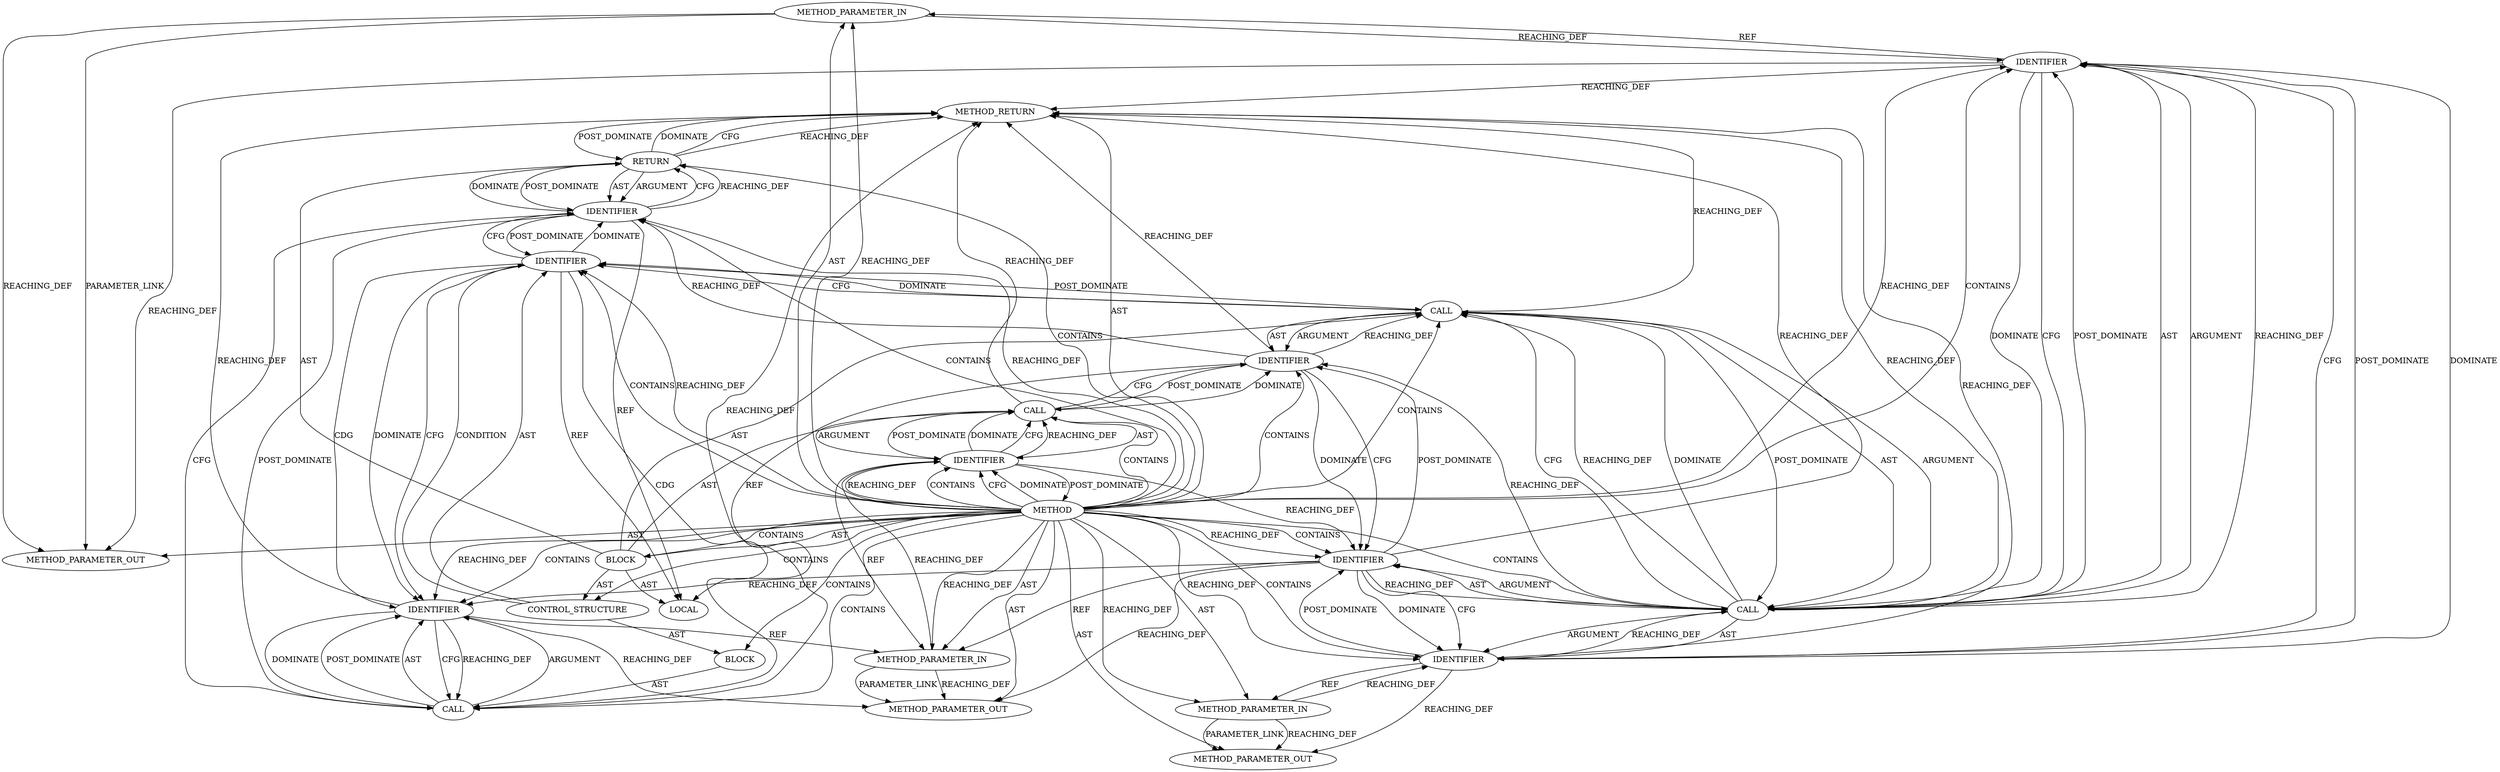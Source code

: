 digraph {
  16044 [label=METHOD_PARAMETER_IN ORDER=3 CODE="bool nonblock" IS_VARIADIC=false COLUMN_NUMBER=10 LINE_NUMBER=1919 TYPE_FULL_NAME="bool" EVALUATION_STRATEGY="BY_VALUE" INDEX=3 NAME="nonblock"]
  16055 [label=CONTROL_STRUCTURE CONTROL_STRUCTURE_TYPE="IF" ORDER=4 PARSER_TYPE_NAME="CASTIfStatement" ARGUMENT_INDEX=-1 CODE="if (err)" COLUMN_NUMBER=2 LINE_NUMBER=1925]
  16056 [label=IDENTIFIER ORDER=1 ARGUMENT_INDEX=-1 CODE="err" COLUMN_NUMBER=6 LINE_NUMBER=1925 TYPE_FULL_NAME="int" NAME="err"]
  16046 [label=LOCAL ORDER=1 CODE="int err" COLUMN_NUMBER=6 LINE_NUMBER=1921 TYPE_FULL_NAME="int" NAME="err"]
  21676 [label=METHOD_PARAMETER_OUT ORDER=2 CODE="struct tls_sw_context_rx *ctx" IS_VARIADIC=false COLUMN_NUMBER=48 LINE_NUMBER=1918 TYPE_FULL_NAME="tls_sw_context_rx*" EVALUATION_STRATEGY="BY_VALUE" INDEX=2 NAME="ctx"]
  16042 [label=METHOD_PARAMETER_IN ORDER=1 CODE="struct sock *sk" IS_VARIADIC=false COLUMN_NUMBER=31 LINE_NUMBER=1918 TYPE_FULL_NAME="sock*" EVALUATION_STRATEGY="BY_VALUE" INDEX=1 NAME="sk"]
  16049 [label=CALL ORDER=3 ARGUMENT_INDEX=-1 CODE="err = tls_rx_reader_acquire(sk, ctx, nonblock)" COLUMN_NUMBER=2 METHOD_FULL_NAME="<operator>.assignment" LINE_NUMBER=1924 TYPE_FULL_NAME="<empty>" DISPATCH_TYPE="STATIC_DISPATCH" SIGNATURE="" NAME="<operator>.assignment"]
  16043 [label=METHOD_PARAMETER_IN ORDER=2 CODE="struct tls_sw_context_rx *ctx" IS_VARIADIC=false COLUMN_NUMBER=48 LINE_NUMBER=1918 TYPE_FULL_NAME="tls_sw_context_rx*" EVALUATION_STRATEGY="BY_VALUE" INDEX=2 NAME="ctx"]
  16061 [label=IDENTIFIER ORDER=1 ARGUMENT_INDEX=-1 CODE="err" COLUMN_NUMBER=9 LINE_NUMBER=1927 TYPE_FULL_NAME="int" NAME="err"]
  21677 [label=METHOD_PARAMETER_OUT ORDER=3 CODE="bool nonblock" IS_VARIADIC=false COLUMN_NUMBER=10 LINE_NUMBER=1919 TYPE_FULL_NAME="bool" EVALUATION_STRATEGY="BY_VALUE" INDEX=3 NAME="nonblock"]
  16052 [label=IDENTIFIER ORDER=1 ARGUMENT_INDEX=1 CODE="sk" COLUMN_NUMBER=30 LINE_NUMBER=1924 TYPE_FULL_NAME="sock*" NAME="sk"]
  16045 [label=BLOCK ORDER=4 ARGUMENT_INDEX=-1 CODE="{
	int err;

	lock_sock(sk);
	err = tls_rx_reader_acquire(sk, ctx, nonblock);
	if (err)
		release_sock(sk);
	return err;
}" COLUMN_NUMBER=1 LINE_NUMBER=1920 TYPE_FULL_NAME="void"]
  16048 [label=IDENTIFIER ORDER=1 ARGUMENT_INDEX=1 CODE="sk" COLUMN_NUMBER=12 LINE_NUMBER=1923 TYPE_FULL_NAME="sock*" NAME="sk"]
  16051 [label=CALL ORDER=2 ARGUMENT_INDEX=2 CODE="tls_rx_reader_acquire(sk, ctx, nonblock)" COLUMN_NUMBER=8 METHOD_FULL_NAME="tls_rx_reader_acquire" LINE_NUMBER=1924 TYPE_FULL_NAME="<empty>" DISPATCH_TYPE="STATIC_DISPATCH" SIGNATURE="" NAME="tls_rx_reader_acquire"]
  16047 [label=CALL ORDER=2 ARGUMENT_INDEX=-1 CODE="lock_sock(sk)" COLUMN_NUMBER=2 METHOD_FULL_NAME="lock_sock" LINE_NUMBER=1923 TYPE_FULL_NAME="<empty>" DISPATCH_TYPE="STATIC_DISPATCH" SIGNATURE="" NAME="lock_sock"]
  16053 [label=IDENTIFIER ORDER=2 ARGUMENT_INDEX=2 CODE="ctx" COLUMN_NUMBER=34 LINE_NUMBER=1924 TYPE_FULL_NAME="tls_sw_context_rx*" NAME="ctx"]
  16059 [label=IDENTIFIER ORDER=1 ARGUMENT_INDEX=1 CODE="sk" COLUMN_NUMBER=16 LINE_NUMBER=1926 TYPE_FULL_NAME="sock*" NAME="sk"]
  16050 [label=IDENTIFIER ORDER=1 ARGUMENT_INDEX=1 CODE="err" COLUMN_NUMBER=2 LINE_NUMBER=1924 TYPE_FULL_NAME="int" NAME="err"]
  16058 [label=CALL ORDER=1 ARGUMENT_INDEX=1 CODE="release_sock(sk)" COLUMN_NUMBER=3 METHOD_FULL_NAME="release_sock" LINE_NUMBER=1926 TYPE_FULL_NAME="<empty>" DISPATCH_TYPE="STATIC_DISPATCH" SIGNATURE="" NAME="release_sock"]
  16060 [label=RETURN ORDER=5 ARGUMENT_INDEX=-1 CODE="return err;" COLUMN_NUMBER=2 LINE_NUMBER=1927]
  16057 [label=BLOCK ORDER=2 ARGUMENT_INDEX=-1 CODE="<empty>" COLUMN_NUMBER=3 LINE_NUMBER=1926 TYPE_FULL_NAME="void"]
  21675 [label=METHOD_PARAMETER_OUT ORDER=1 CODE="struct sock *sk" IS_VARIADIC=false COLUMN_NUMBER=31 LINE_NUMBER=1918 TYPE_FULL_NAME="sock*" EVALUATION_STRATEGY="BY_VALUE" INDEX=1 NAME="sk"]
  16054 [label=IDENTIFIER ORDER=3 ARGUMENT_INDEX=3 CODE="nonblock" COLUMN_NUMBER=39 LINE_NUMBER=1924 TYPE_FULL_NAME="bool" NAME="nonblock"]
  16062 [label=METHOD_RETURN ORDER=5 CODE="RET" COLUMN_NUMBER=1 LINE_NUMBER=1918 TYPE_FULL_NAME="int" EVALUATION_STRATEGY="BY_VALUE"]
  16041 [label=METHOD COLUMN_NUMBER=1 LINE_NUMBER=1918 COLUMN_NUMBER_END=1 IS_EXTERNAL=false SIGNATURE="int tls_rx_reader_lock (sock*,tls_sw_context_rx*,bool)" NAME="tls_rx_reader_lock" AST_PARENT_TYPE="TYPE_DECL" AST_PARENT_FULL_NAME="tls_sw.c:<global>" ORDER=43 CODE="static int tls_rx_reader_lock(struct sock *sk, struct tls_sw_context_rx *ctx,
			      bool nonblock)
{
	int err;

	lock_sock(sk);
	err = tls_rx_reader_acquire(sk, ctx, nonblock);
	if (err)
		release_sock(sk);
	return err;
}" FULL_NAME="tls_rx_reader_lock" LINE_NUMBER_END=1928 FILENAME="tls_sw.c"]
  16054 -> 16051 [label=CFG ]
  16055 -> 16057 [label=AST ]
  16045 -> 16060 [label=AST ]
  16041 -> 16059 [label=REACHING_DEF VARIABLE=""]
  16041 -> 16062 [label=AST ]
  16041 -> 16050 [label=CONTAINS ]
  16041 -> 16059 [label=CONTAINS ]
  16047 -> 16062 [label=REACHING_DEF VARIABLE="lock_sock(sk)"]
  16041 -> 16047 [label=CONTAINS ]
  16047 -> 16048 [label=AST ]
  16041 -> 16048 [label=REACHING_DEF VARIABLE=""]
  16059 -> 16042 [label=REF ]
  16041 -> 16056 [label=CONTAINS ]
  16056 -> 16058 [label=CDG ]
  16058 -> 16059 [label=AST ]
  16051 -> 16054 [label=POST_DOMINATE ]
  16056 -> 16046 [label=REF ]
  16053 -> 16062 [label=REACHING_DEF VARIABLE="ctx"]
  16060 -> 16062 [label=DOMINATE ]
  16050 -> 16049 [label=REACHING_DEF VARIABLE="err"]
  16041 -> 16045 [label=CONTAINS ]
  16049 -> 16051 [label=POST_DOMINATE ]
  16045 -> 16047 [label=AST ]
  16052 -> 16059 [label=REACHING_DEF VARIABLE="sk"]
  16053 -> 16052 [label=POST_DOMINATE ]
  16045 -> 16055 [label=AST ]
  16061 -> 16060 [label=CFG ]
  16061 -> 16058 [label=POST_DOMINATE ]
  16041 -> 16060 [label=CONTAINS ]
  16052 -> 21675 [label=REACHING_DEF VARIABLE="sk"]
  16053 -> 16054 [label=DOMINATE ]
  16051 -> 16054 [label=AST ]
  16058 -> 16059 [label=ARGUMENT ]
  16052 -> 16050 [label=POST_DOMINATE ]
  16052 -> 16053 [label=DOMINATE ]
  16041 -> 16043 [label=REACHING_DEF VARIABLE=""]
  16056 -> 16059 [label=CFG ]
  16054 -> 21677 [label=REACHING_DEF VARIABLE="nonblock"]
  16060 -> 16061 [label=POST_DOMINATE ]
  16044 -> 21677 [label=REACHING_DEF VARIABLE="nonblock"]
  16051 -> 16053 [label=AST ]
  16047 -> 16048 [label=ARGUMENT ]
  16059 -> 16058 [label=CFG ]
  16041 -> 16043 [label=AST ]
  16049 -> 16051 [label=AST ]
  16048 -> 16047 [label=DOMINATE ]
  16044 -> 16054 [label=REACHING_DEF VARIABLE="nonblock"]
  16041 -> 16048 [label=CONTAINS ]
  16049 -> 16051 [label=ARGUMENT ]
  16050 -> 16061 [label=REACHING_DEF VARIABLE="err"]
  16053 -> 16054 [label=CFG ]
  16042 -> 21675 [label=REACHING_DEF VARIABLE="sk"]
  16041 -> 16042 [label=AST ]
  16062 -> 16060 [label=POST_DOMINATE ]
  16058 -> 16061 [label=CFG ]
  16048 -> 16047 [label=CFG ]
  16049 -> 16050 [label=AST ]
  16059 -> 21675 [label=REACHING_DEF VARIABLE="sk"]
  16050 -> 16047 [label=POST_DOMINATE ]
  16055 -> 16056 [label=CONDITION ]
  16059 -> 16058 [label=REACHING_DEF VARIABLE="sk"]
  16054 -> 16062 [label=REACHING_DEF VARIABLE="nonblock"]
  16045 -> 16049 [label=AST ]
  16050 -> 16062 [label=REACHING_DEF VARIABLE="err"]
  16058 -> 16062 [label=REACHING_DEF VARIABLE="release_sock(sk)"]
  16060 -> 16061 [label=AST ]
  16041 -> 16058 [label=CONTAINS ]
  16053 -> 16043 [label=REF ]
  16047 -> 16050 [label=CFG ]
  16049 -> 16050 [label=ARGUMENT ]
  16050 -> 16052 [label=DOMINATE ]
  16041 -> 16052 [label=CONTAINS ]
  16054 -> 16051 [label=REACHING_DEF VARIABLE="nonblock"]
  16041 -> 16061 [label=CONTAINS ]
  16042 -> 21675 [label=PARAMETER_LINK ]
  16041 -> 16055 [label=CONTAINS ]
  16051 -> 16053 [label=ARGUMENT ]
  16041 -> 16044 [label=REACHING_DEF VARIABLE=""]
  16060 -> 16061 [label=ARGUMENT ]
  16058 -> 16059 [label=POST_DOMINATE ]
  16041 -> 16053 [label=REACHING_DEF VARIABLE=""]
  16061 -> 16056 [label=POST_DOMINATE ]
  16041 -> 16045 [label=AST ]
  16049 -> 16062 [label=REACHING_DEF VARIABLE="err = tls_rx_reader_acquire(sk, ctx, nonblock)"]
  16041 -> 21675 [label=AST ]
  16041 -> 16054 [label=REACHING_DEF VARIABLE=""]
  16061 -> 16060 [label=REACHING_DEF VARIABLE="err"]
  16041 -> 16054 [label=CONTAINS ]
  16060 -> 16062 [label=CFG ]
  16051 -> 16052 [label=AST ]
  16054 -> 16044 [label=REF ]
  16061 -> 16046 [label=REF ]
  16059 -> 16058 [label=DOMINATE ]
  16051 -> 16050 [label=REACHING_DEF VARIABLE="tls_rx_reader_acquire(sk, ctx, nonblock)"]
  16051 -> 16062 [label=REACHING_DEF VARIABLE="tls_rx_reader_acquire(sk, ctx, nonblock)"]
  16056 -> 16061 [label=DOMINATE ]
  16059 -> 16062 [label=REACHING_DEF VARIABLE="sk"]
  16056 -> 16059 [label=CDG ]
  16048 -> 16052 [label=REACHING_DEF VARIABLE="sk"]
  16053 -> 16051 [label=REACHING_DEF VARIABLE="ctx"]
  16042 -> 16048 [label=REACHING_DEF VARIABLE="sk"]
  16052 -> 16042 [label=REF ]
  16044 -> 21677 [label=PARAMETER_LINK ]
  16041 -> 16057 [label=CONTAINS ]
  16041 -> 16048 [label=CFG ]
  16050 -> 16046 [label=REF ]
  16041 -> 16061 [label=REACHING_DEF VARIABLE=""]
  16053 -> 21676 [label=REACHING_DEF VARIABLE="ctx"]
  16041 -> 16044 [label=AST ]
  16050 -> 16052 [label=CFG ]
  16041 -> 16049 [label=CONTAINS ]
  16047 -> 16048 [label=POST_DOMINATE ]
  16056 -> 16049 [label=POST_DOMINATE ]
  16045 -> 16046 [label=AST ]
  16051 -> 16052 [label=ARGUMENT ]
  16043 -> 16053 [label=REACHING_DEF VARIABLE="ctx"]
  16048 -> 16042 [label=REF ]
  16041 -> 16053 [label=CONTAINS ]
  16051 -> 16049 [label=CFG ]
  16052 -> 16062 [label=REACHING_DEF VARIABLE="sk"]
  16060 -> 16062 [label=REACHING_DEF VARIABLE="<RET>"]
  16049 -> 16056 [label=CFG ]
  16041 -> 16048 [label=DOMINATE ]
  16052 -> 16053 [label=CFG ]
  16056 -> 16059 [label=DOMINATE ]
  16054 -> 16051 [label=DOMINATE ]
  16048 -> 16041 [label=POST_DOMINATE ]
  16049 -> 16056 [label=DOMINATE ]
  16041 -> 21677 [label=AST ]
  16056 -> 16061 [label=CFG ]
  16041 -> 16042 [label=REACHING_DEF VARIABLE=""]
  16047 -> 16050 [label=DOMINATE ]
  16041 -> 16056 [label=REACHING_DEF VARIABLE=""]
  16041 -> 16051 [label=CONTAINS ]
  16057 -> 16058 [label=AST ]
  16041 -> 16052 [label=REACHING_DEF VARIABLE=""]
  16054 -> 16053 [label=POST_DOMINATE ]
  16051 -> 16054 [label=ARGUMENT ]
  16051 -> 16049 [label=REACHING_DEF VARIABLE="tls_rx_reader_acquire(sk, ctx, nonblock)"]
  16061 -> 16060 [label=DOMINATE ]
  16055 -> 16056 [label=AST ]
  16052 -> 16051 [label=REACHING_DEF VARIABLE="sk"]
  16043 -> 21676 [label=REACHING_DEF VARIABLE="ctx"]
  16041 -> 21676 [label=AST ]
  16048 -> 16047 [label=REACHING_DEF VARIABLE="sk"]
  16051 -> 16049 [label=DOMINATE ]
  16043 -> 21676 [label=PARAMETER_LINK ]
}
